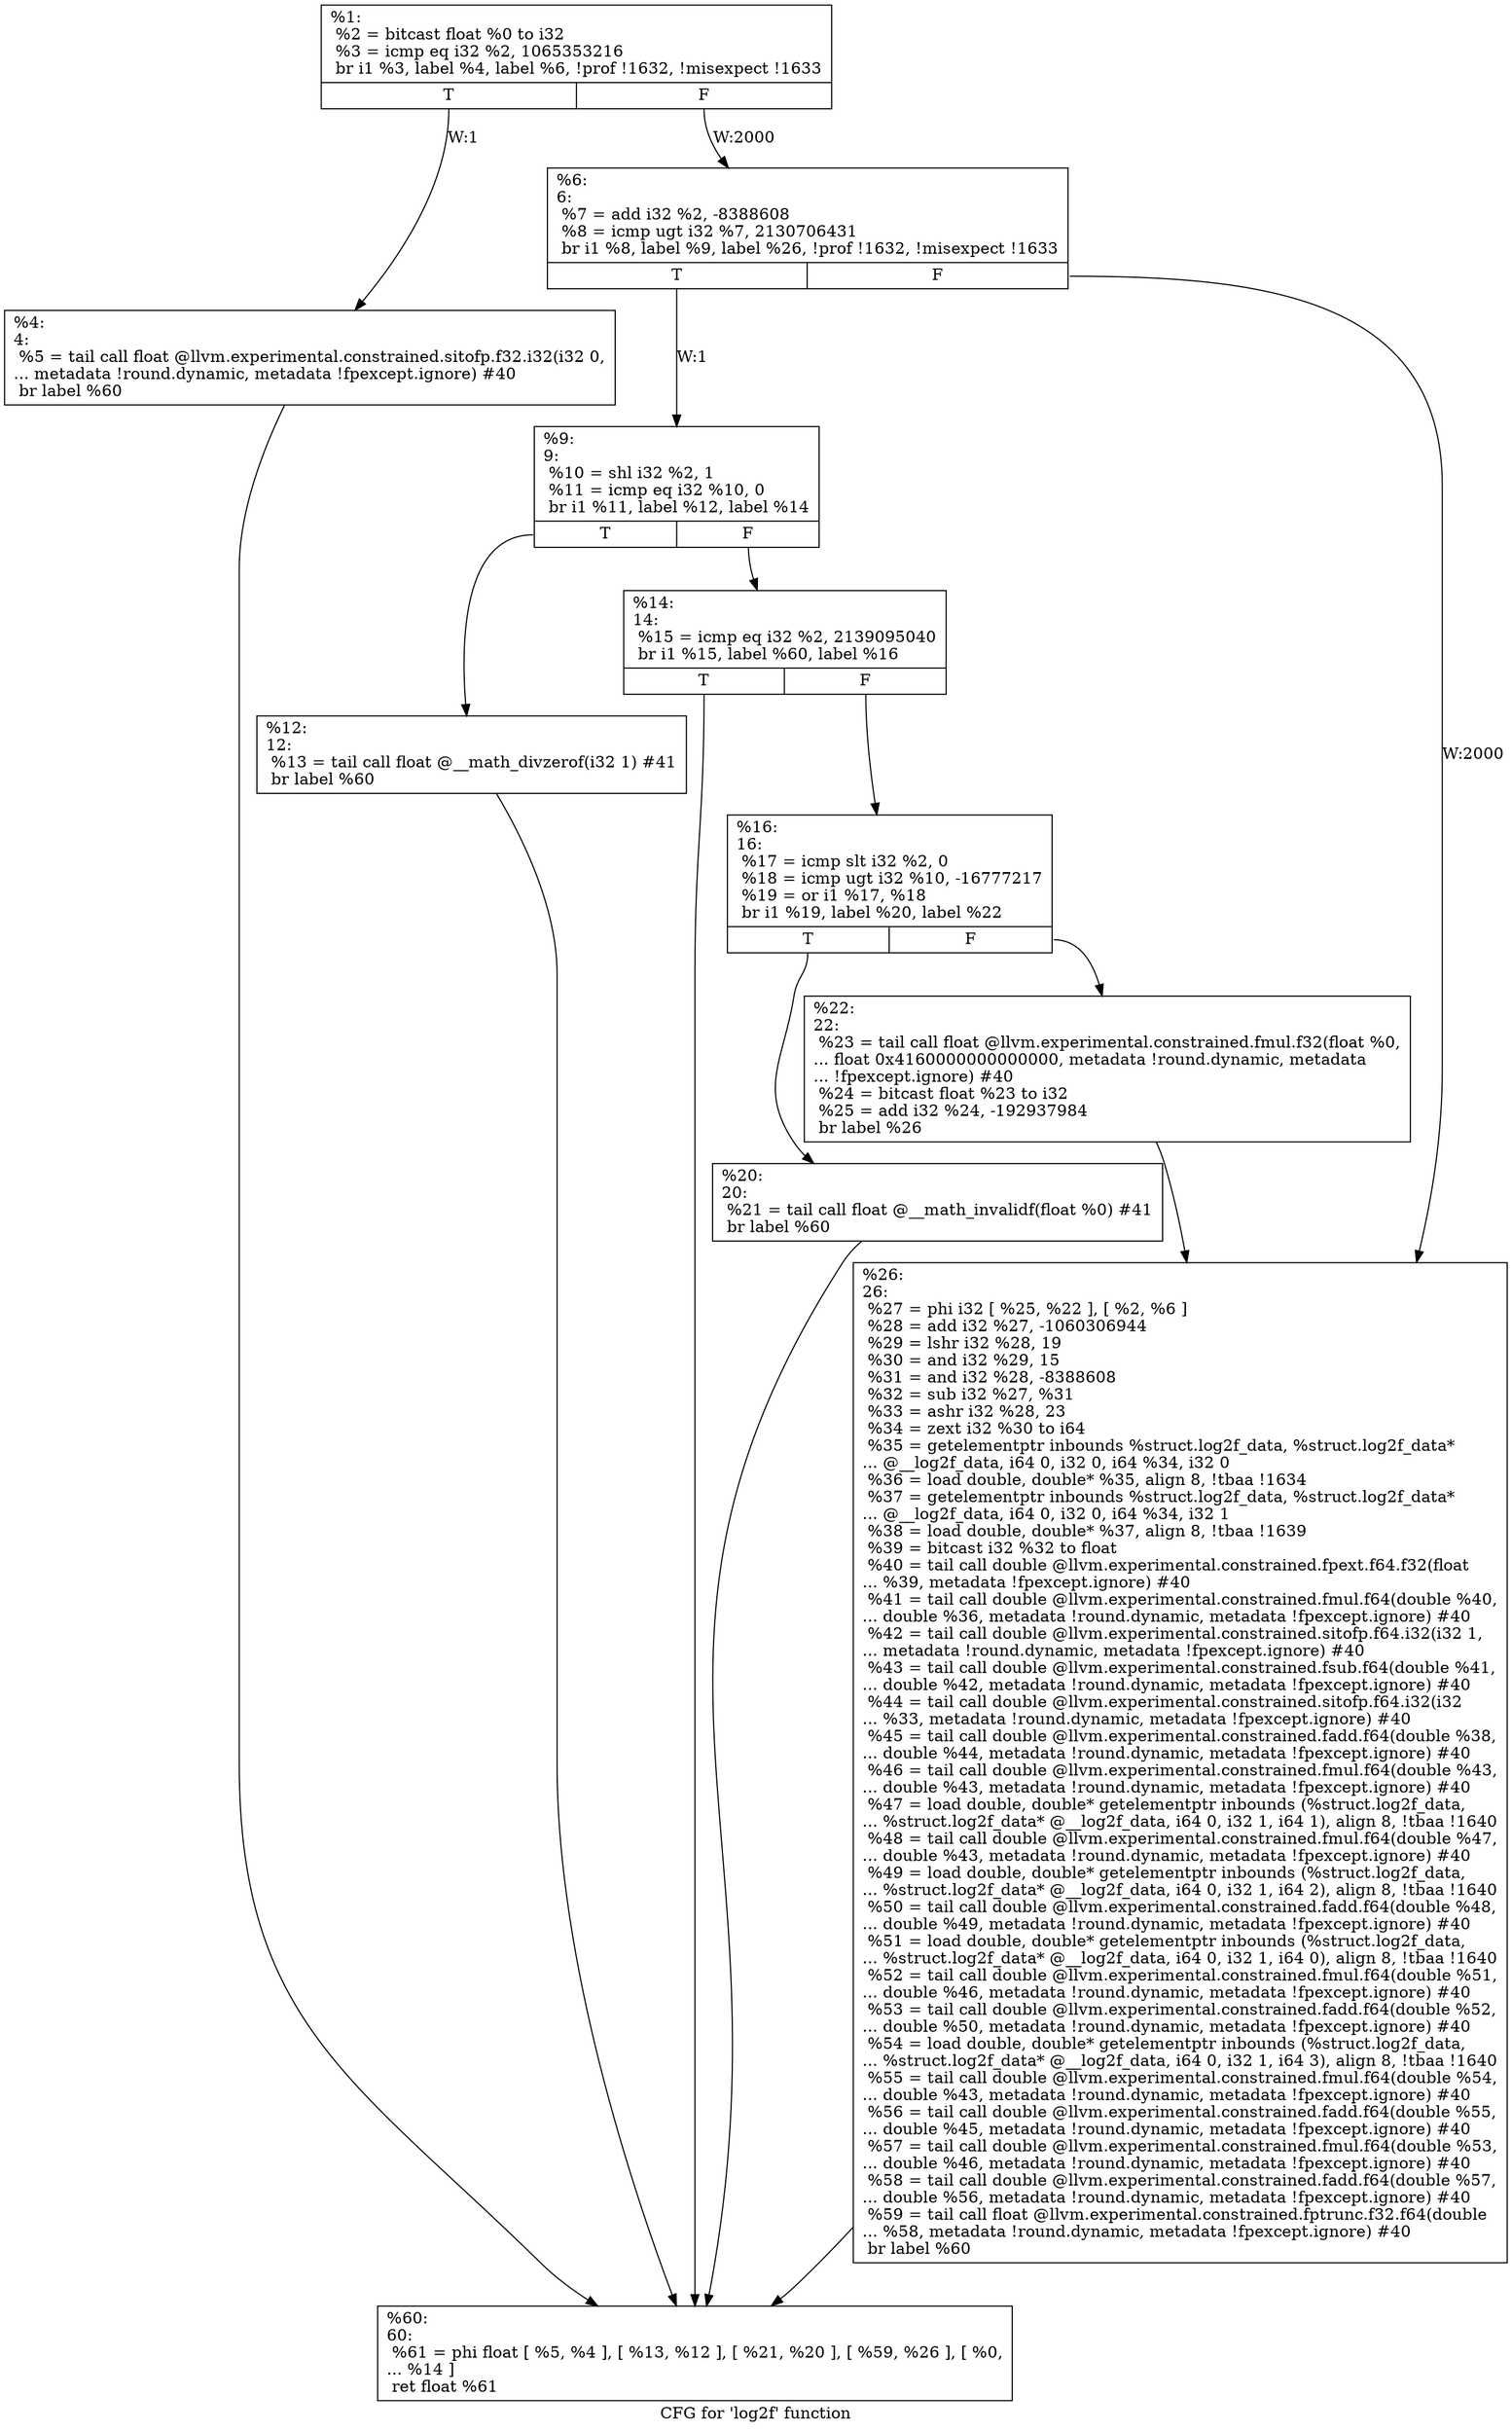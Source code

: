 digraph "CFG for 'log2f' function" {
	label="CFG for 'log2f' function";

	Node0x1a93ce0 [shape=record,label="{%1:\l  %2 = bitcast float %0 to i32\l  %3 = icmp eq i32 %2, 1065353216\l  br i1 %3, label %4, label %6, !prof !1632, !misexpect !1633\l|{<s0>T|<s1>F}}"];
	Node0x1a93ce0:s0 -> Node0x1a93dc0[label="W:1"];
	Node0x1a93ce0:s1 -> Node0x1a93e10[label="W:2000"];
	Node0x1a93dc0 [shape=record,label="{%4:\l4:                                                \l  %5 = tail call float @llvm.experimental.constrained.sitofp.f32.i32(i32 0,\l... metadata !round.dynamic, metadata !fpexcept.ignore) #40\l  br label %60\l}"];
	Node0x1a93dc0 -> Node0x1a94090;
	Node0x1a93e10 [shape=record,label="{%6:\l6:                                                \l  %7 = add i32 %2, -8388608\l  %8 = icmp ugt i32 %7, 2130706431\l  br i1 %8, label %9, label %26, !prof !1632, !misexpect !1633\l|{<s0>T|<s1>F}}"];
	Node0x1a93e10:s0 -> Node0x1a93e60[label="W:1"];
	Node0x1a93e10:s1 -> Node0x1a94040[label="W:2000"];
	Node0x1a93e60 [shape=record,label="{%9:\l9:                                                \l  %10 = shl i32 %2, 1\l  %11 = icmp eq i32 %10, 0\l  br i1 %11, label %12, label %14\l|{<s0>T|<s1>F}}"];
	Node0x1a93e60:s0 -> Node0x1a93eb0;
	Node0x1a93e60:s1 -> Node0x1a93f00;
	Node0x1a93eb0 [shape=record,label="{%12:\l12:                                               \l  %13 = tail call float @__math_divzerof(i32 1) #41\l  br label %60\l}"];
	Node0x1a93eb0 -> Node0x1a94090;
	Node0x1a93f00 [shape=record,label="{%14:\l14:                                               \l  %15 = icmp eq i32 %2, 2139095040\l  br i1 %15, label %60, label %16\l|{<s0>T|<s1>F}}"];
	Node0x1a93f00:s0 -> Node0x1a94090;
	Node0x1a93f00:s1 -> Node0x1a93f50;
	Node0x1a93f50 [shape=record,label="{%16:\l16:                                               \l  %17 = icmp slt i32 %2, 0\l  %18 = icmp ugt i32 %10, -16777217\l  %19 = or i1 %17, %18\l  br i1 %19, label %20, label %22\l|{<s0>T|<s1>F}}"];
	Node0x1a93f50:s0 -> Node0x1a93fa0;
	Node0x1a93f50:s1 -> Node0x1a93ff0;
	Node0x1a93fa0 [shape=record,label="{%20:\l20:                                               \l  %21 = tail call float @__math_invalidf(float %0) #41\l  br label %60\l}"];
	Node0x1a93fa0 -> Node0x1a94090;
	Node0x1a93ff0 [shape=record,label="{%22:\l22:                                               \l  %23 = tail call float @llvm.experimental.constrained.fmul.f32(float %0,\l... float 0x4160000000000000, metadata !round.dynamic, metadata\l... !fpexcept.ignore) #40\l  %24 = bitcast float %23 to i32\l  %25 = add i32 %24, -192937984\l  br label %26\l}"];
	Node0x1a93ff0 -> Node0x1a94040;
	Node0x1a94040 [shape=record,label="{%26:\l26:                                               \l  %27 = phi i32 [ %25, %22 ], [ %2, %6 ]\l  %28 = add i32 %27, -1060306944\l  %29 = lshr i32 %28, 19\l  %30 = and i32 %29, 15\l  %31 = and i32 %28, -8388608\l  %32 = sub i32 %27, %31\l  %33 = ashr i32 %28, 23\l  %34 = zext i32 %30 to i64\l  %35 = getelementptr inbounds %struct.log2f_data, %struct.log2f_data*\l... @__log2f_data, i64 0, i32 0, i64 %34, i32 0\l  %36 = load double, double* %35, align 8, !tbaa !1634\l  %37 = getelementptr inbounds %struct.log2f_data, %struct.log2f_data*\l... @__log2f_data, i64 0, i32 0, i64 %34, i32 1\l  %38 = load double, double* %37, align 8, !tbaa !1639\l  %39 = bitcast i32 %32 to float\l  %40 = tail call double @llvm.experimental.constrained.fpext.f64.f32(float\l... %39, metadata !fpexcept.ignore) #40\l  %41 = tail call double @llvm.experimental.constrained.fmul.f64(double %40,\l... double %36, metadata !round.dynamic, metadata !fpexcept.ignore) #40\l  %42 = tail call double @llvm.experimental.constrained.sitofp.f64.i32(i32 1,\l... metadata !round.dynamic, metadata !fpexcept.ignore) #40\l  %43 = tail call double @llvm.experimental.constrained.fsub.f64(double %41,\l... double %42, metadata !round.dynamic, metadata !fpexcept.ignore) #40\l  %44 = tail call double @llvm.experimental.constrained.sitofp.f64.i32(i32\l... %33, metadata !round.dynamic, metadata !fpexcept.ignore) #40\l  %45 = tail call double @llvm.experimental.constrained.fadd.f64(double %38,\l... double %44, metadata !round.dynamic, metadata !fpexcept.ignore) #40\l  %46 = tail call double @llvm.experimental.constrained.fmul.f64(double %43,\l... double %43, metadata !round.dynamic, metadata !fpexcept.ignore) #40\l  %47 = load double, double* getelementptr inbounds (%struct.log2f_data,\l... %struct.log2f_data* @__log2f_data, i64 0, i32 1, i64 1), align 8, !tbaa !1640\l  %48 = tail call double @llvm.experimental.constrained.fmul.f64(double %47,\l... double %43, metadata !round.dynamic, metadata !fpexcept.ignore) #40\l  %49 = load double, double* getelementptr inbounds (%struct.log2f_data,\l... %struct.log2f_data* @__log2f_data, i64 0, i32 1, i64 2), align 8, !tbaa !1640\l  %50 = tail call double @llvm.experimental.constrained.fadd.f64(double %48,\l... double %49, metadata !round.dynamic, metadata !fpexcept.ignore) #40\l  %51 = load double, double* getelementptr inbounds (%struct.log2f_data,\l... %struct.log2f_data* @__log2f_data, i64 0, i32 1, i64 0), align 8, !tbaa !1640\l  %52 = tail call double @llvm.experimental.constrained.fmul.f64(double %51,\l... double %46, metadata !round.dynamic, metadata !fpexcept.ignore) #40\l  %53 = tail call double @llvm.experimental.constrained.fadd.f64(double %52,\l... double %50, metadata !round.dynamic, metadata !fpexcept.ignore) #40\l  %54 = load double, double* getelementptr inbounds (%struct.log2f_data,\l... %struct.log2f_data* @__log2f_data, i64 0, i32 1, i64 3), align 8, !tbaa !1640\l  %55 = tail call double @llvm.experimental.constrained.fmul.f64(double %54,\l... double %43, metadata !round.dynamic, metadata !fpexcept.ignore) #40\l  %56 = tail call double @llvm.experimental.constrained.fadd.f64(double %55,\l... double %45, metadata !round.dynamic, metadata !fpexcept.ignore) #40\l  %57 = tail call double @llvm.experimental.constrained.fmul.f64(double %53,\l... double %46, metadata !round.dynamic, metadata !fpexcept.ignore) #40\l  %58 = tail call double @llvm.experimental.constrained.fadd.f64(double %57,\l... double %56, metadata !round.dynamic, metadata !fpexcept.ignore) #40\l  %59 = tail call float @llvm.experimental.constrained.fptrunc.f32.f64(double\l... %58, metadata !round.dynamic, metadata !fpexcept.ignore) #40\l  br label %60\l}"];
	Node0x1a94040 -> Node0x1a94090;
	Node0x1a94090 [shape=record,label="{%60:\l60:                                               \l  %61 = phi float [ %5, %4 ], [ %13, %12 ], [ %21, %20 ], [ %59, %26 ], [ %0,\l... %14 ]\l  ret float %61\l}"];
}

